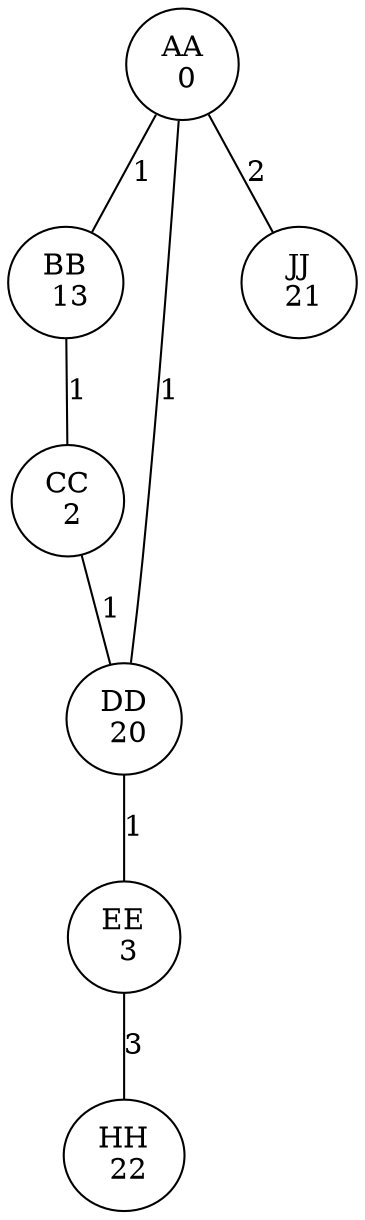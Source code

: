 graph {
AA [label="AA\n 0"]
BB [label="BB\n 13"]
CC [label="CC\n 2"]
DD [label="DD\n 20"]
EE [label="EE\n 3"]
HH [label="HH\n 22"]
JJ [label="JJ\n 21"]
AA--DD [label="1"]
AA--BB [label="1"]
AA--JJ [label="2"]
BB--CC [label="1"]
CC--DD [label="1"]
DD--EE [label="1"]
EE--HH [label="3"]
}
